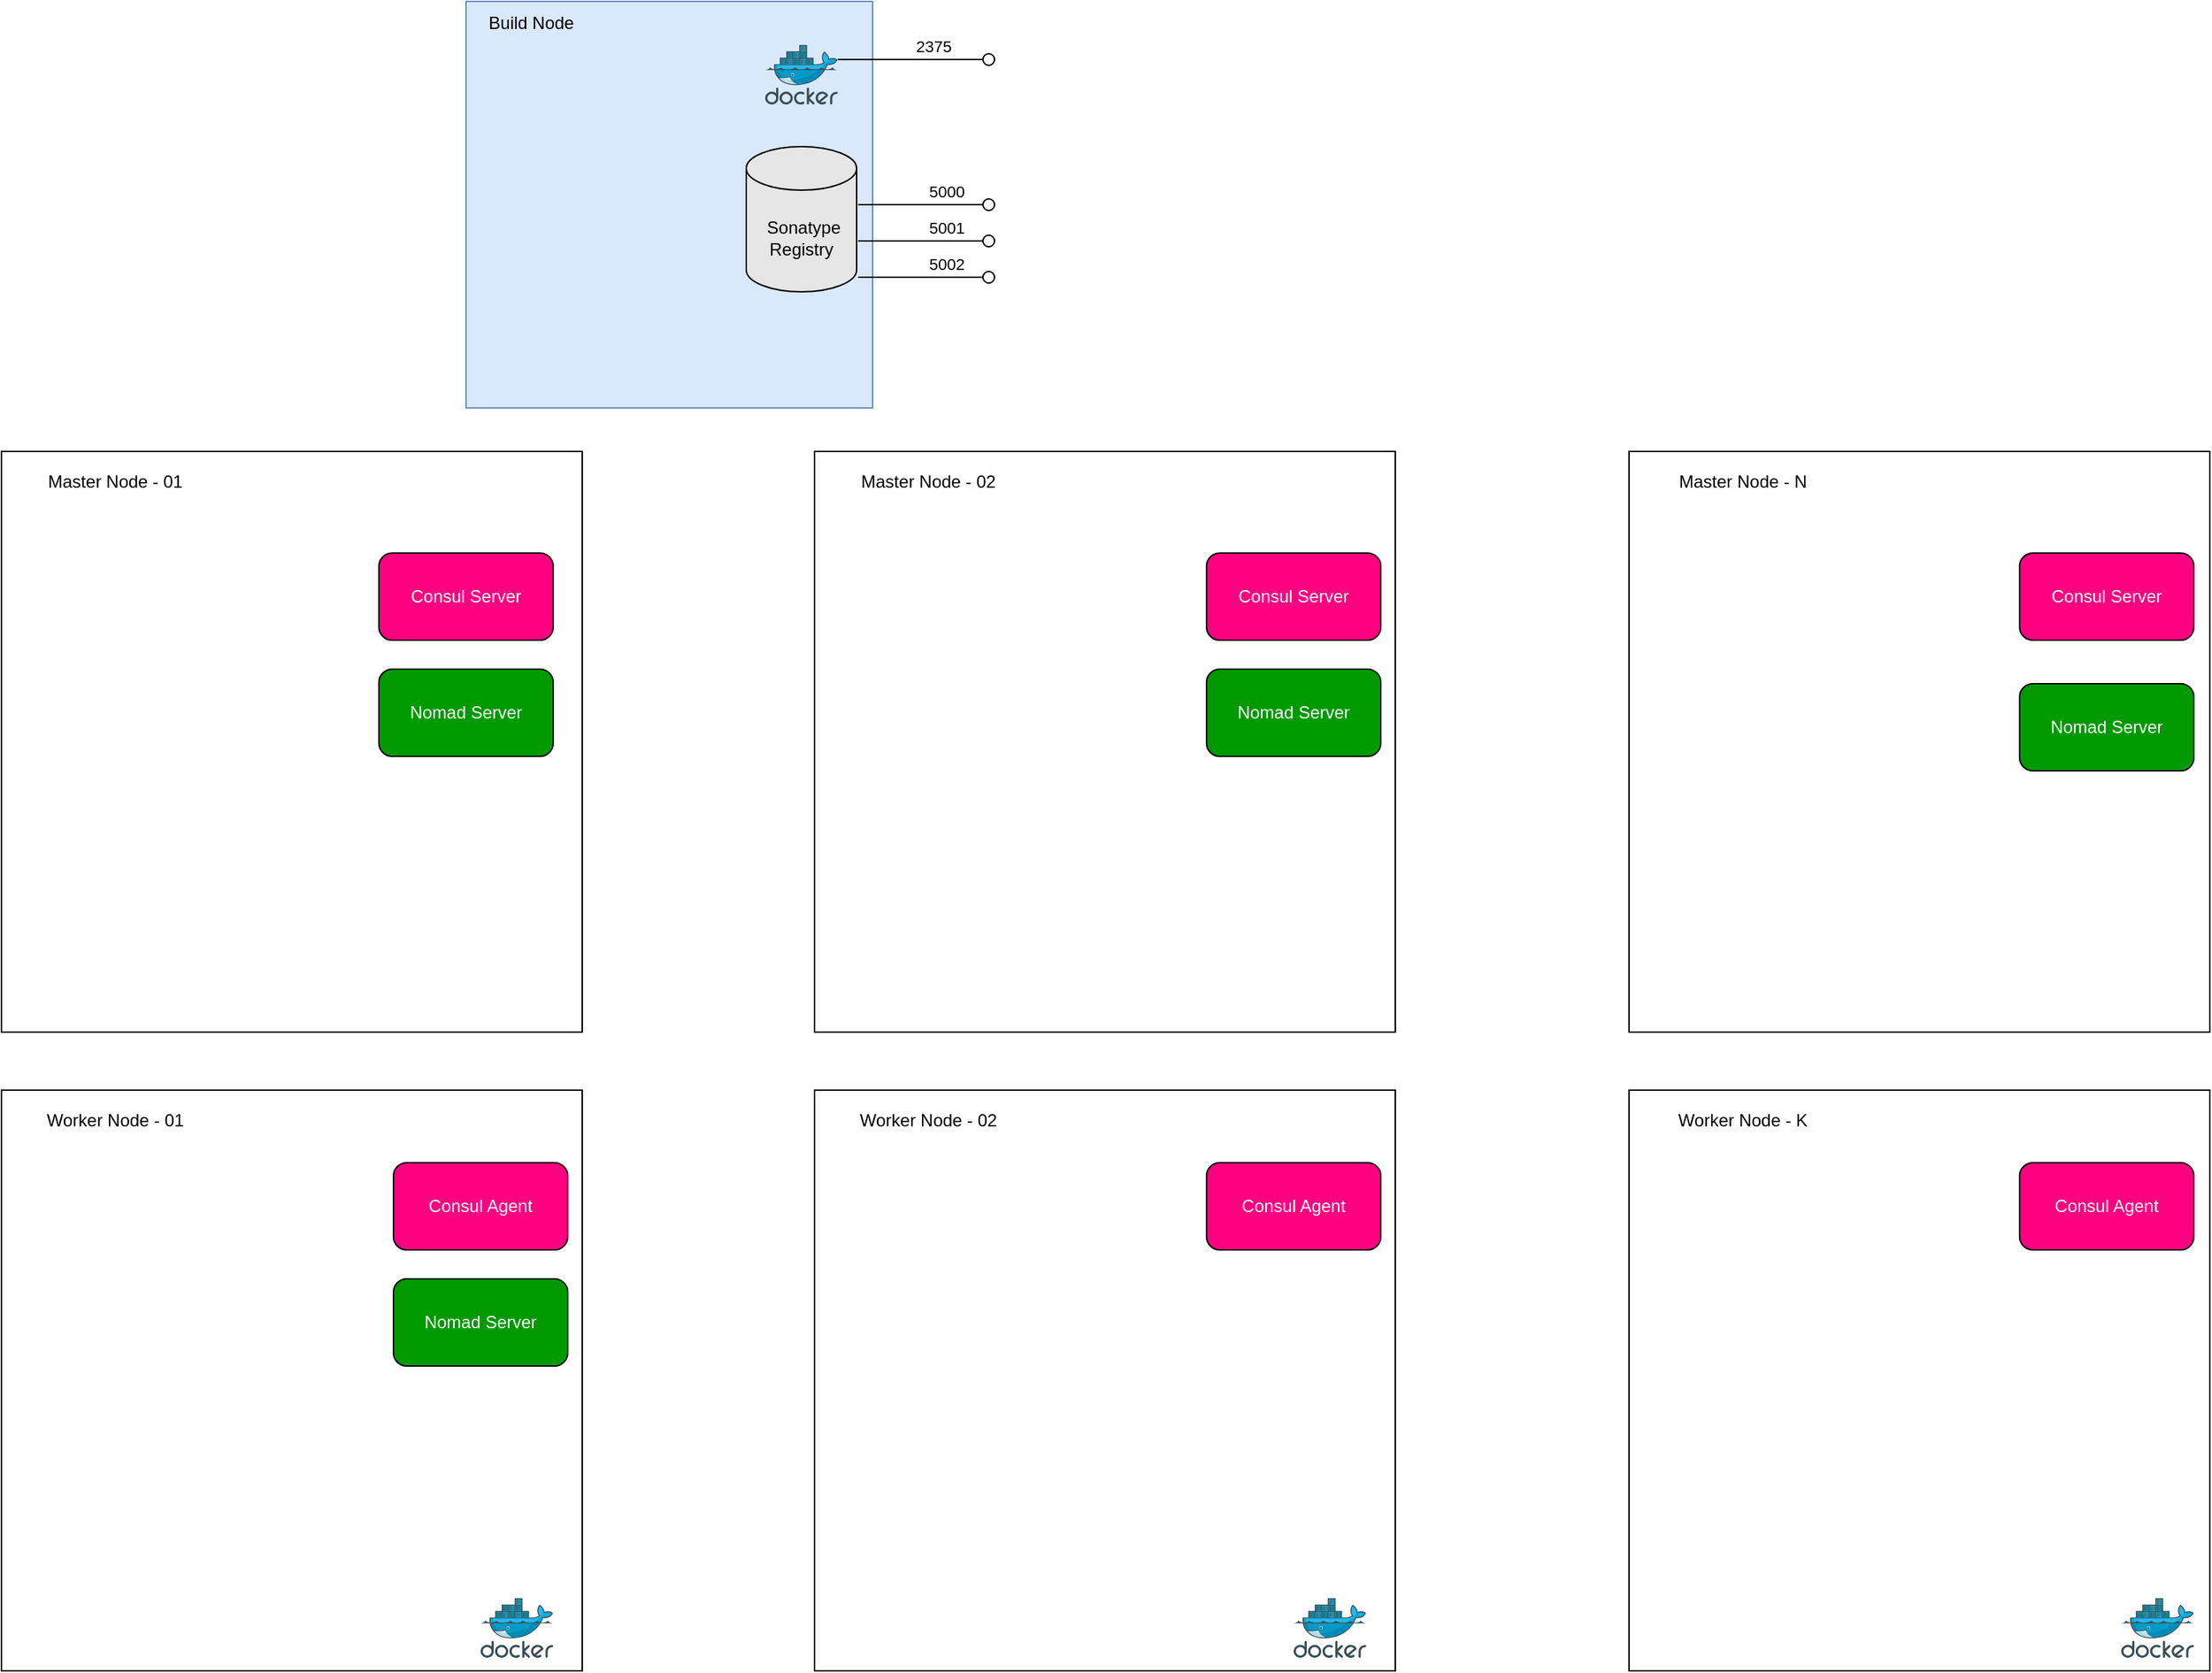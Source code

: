 <mxfile version="20.5.1" type="github">
  <diagram id="6FrJkTGqepBg1Tuwh8yL" name="Seite-1">
    <mxGraphModel dx="1758" dy="945" grid="1" gridSize="10" guides="1" tooltips="1" connect="1" arrows="1" fold="1" page="1" pageScale="1" pageWidth="827" pageHeight="1169" math="0" shadow="0">
      <root>
        <mxCell id="0" />
        <mxCell id="1" parent="0" />
        <mxCell id="x0Fxw4ORqw18cPwXKs9--8" value="" style="group;fillColor=#E6E6E6;" parent="1" vertex="1" connectable="0">
          <mxGeometry x="440" y="50" width="280" height="280" as="geometry" />
        </mxCell>
        <mxCell id="x0Fxw4ORqw18cPwXKs9--1" value="" style="whiteSpace=wrap;html=1;aspect=fixed;fillColor=#dae8fc;strokeColor=#6c8ebf;" parent="x0Fxw4ORqw18cPwXKs9--8" vertex="1">
          <mxGeometry width="280" height="280" as="geometry" />
        </mxCell>
        <mxCell id="x0Fxw4ORqw18cPwXKs9--7" value="Build Node" style="text;html=1;strokeColor=none;fillColor=none;align=center;verticalAlign=middle;whiteSpace=wrap;rounded=0;" parent="x0Fxw4ORqw18cPwXKs9--8" vertex="1">
          <mxGeometry width="90" height="30" as="geometry" />
        </mxCell>
        <mxCell id="Fz0lCOCFPgg_8n7OzY3J-1" value="" style="sketch=0;aspect=fixed;html=1;points=[];align=center;image;fontSize=12;image=img/lib/mscae/Docker.svg;labelPosition=center;verticalLabelPosition=top;verticalAlign=bottom;labelBackgroundColor=none;" vertex="1" parent="x0Fxw4ORqw18cPwXKs9--8">
          <mxGeometry x="206" y="30" width="50" height="41" as="geometry" />
        </mxCell>
        <mxCell id="Fz0lCOCFPgg_8n7OzY3J-4" value="&lt;span style=&quot;background-color: initial;&quot;&gt;&amp;nbsp;Sonatype Registry&lt;/span&gt;" style="shape=cylinder3;whiteSpace=wrap;html=1;boundedLbl=1;backgroundOutline=1;size=15;labelBackgroundColor=none;fontColor=none;fillColor=#E6E6E6;" vertex="1" parent="x0Fxw4ORqw18cPwXKs9--8">
          <mxGeometry x="193" y="100" width="76" height="100" as="geometry" />
        </mxCell>
        <mxCell id="x0Fxw4ORqw18cPwXKs9--10" value="" style="group" parent="1" vertex="1" connectable="0">
          <mxGeometry x="120" y="360" width="400" height="400" as="geometry" />
        </mxCell>
        <mxCell id="x0Fxw4ORqw18cPwXKs9--3" value="" style="whiteSpace=wrap;html=1;aspect=fixed;" parent="x0Fxw4ORqw18cPwXKs9--10" vertex="1">
          <mxGeometry width="400" height="400" as="geometry" />
        </mxCell>
        <mxCell id="x0Fxw4ORqw18cPwXKs9--9" value="Master Node - 01" style="text;html=1;strokeColor=none;fillColor=none;align=center;verticalAlign=middle;whiteSpace=wrap;rounded=0;" parent="x0Fxw4ORqw18cPwXKs9--10" vertex="1">
          <mxGeometry width="157.143" height="42.857" as="geometry" />
        </mxCell>
        <mxCell id="Fz0lCOCFPgg_8n7OzY3J-66" value="Consul Server" style="rounded=1;whiteSpace=wrap;html=1;labelBackgroundColor=none;fontColor=#FFFFFF;fillColor=#FF0080;" vertex="1" parent="x0Fxw4ORqw18cPwXKs9--10">
          <mxGeometry x="260" y="70" width="120" height="60" as="geometry" />
        </mxCell>
        <mxCell id="Fz0lCOCFPgg_8n7OzY3J-85" value="Nomad Server" style="rounded=1;whiteSpace=wrap;html=1;labelBackgroundColor=none;fontColor=#FFFFFF;fillColor=#009900;" vertex="1" parent="x0Fxw4ORqw18cPwXKs9--10">
          <mxGeometry x="260" y="150" width="120" height="60" as="geometry" />
        </mxCell>
        <mxCell id="Fz0lCOCFPgg_8n7OzY3J-6" value="2375" style="html=1;verticalAlign=bottom;labelBackgroundColor=none;endArrow=oval;endFill=0;endSize=8;rounded=0;fontColor=none;align=left;" edge="1" parent="1">
          <mxGeometry width="160" relative="1" as="geometry">
            <mxPoint x="696" y="90" as="sourcePoint" />
            <mxPoint x="800" y="90" as="targetPoint" />
          </mxGeometry>
        </mxCell>
        <mxCell id="Fz0lCOCFPgg_8n7OzY3J-7" value="5000" style="html=1;verticalAlign=bottom;labelBackgroundColor=none;endArrow=oval;endFill=0;endSize=8;rounded=0;fontColor=none;align=left;" edge="1" parent="1">
          <mxGeometry x="0.048" width="160" relative="1" as="geometry">
            <mxPoint x="710" y="190" as="sourcePoint" />
            <mxPoint x="800" y="190" as="targetPoint" />
            <mxPoint as="offset" />
          </mxGeometry>
        </mxCell>
        <mxCell id="Fz0lCOCFPgg_8n7OzY3J-8" value="5001" style="html=1;verticalAlign=bottom;labelBackgroundColor=none;endArrow=oval;endFill=0;endSize=8;rounded=0;fontColor=none;align=left;" edge="1" parent="1">
          <mxGeometry x="0.048" width="160" relative="1" as="geometry">
            <mxPoint x="710" y="215" as="sourcePoint" />
            <mxPoint x="800" y="215" as="targetPoint" />
            <mxPoint as="offset" />
          </mxGeometry>
        </mxCell>
        <mxCell id="Fz0lCOCFPgg_8n7OzY3J-10" value="5002" style="html=1;verticalAlign=bottom;labelBackgroundColor=none;endArrow=oval;endFill=0;endSize=8;rounded=0;fontColor=none;align=left;" edge="1" parent="1">
          <mxGeometry x="0.048" width="160" relative="1" as="geometry">
            <mxPoint x="710" y="240" as="sourcePoint" />
            <mxPoint x="800" y="240" as="targetPoint" />
            <mxPoint as="offset" />
          </mxGeometry>
        </mxCell>
        <mxCell id="Fz0lCOCFPgg_8n7OzY3J-45" value="" style="group" vertex="1" connectable="0" parent="1">
          <mxGeometry x="120" y="800" width="400" height="400" as="geometry" />
        </mxCell>
        <mxCell id="Fz0lCOCFPgg_8n7OzY3J-46" value="" style="whiteSpace=wrap;html=1;aspect=fixed;" vertex="1" parent="Fz0lCOCFPgg_8n7OzY3J-45">
          <mxGeometry width="400" height="400" as="geometry" />
        </mxCell>
        <mxCell id="Fz0lCOCFPgg_8n7OzY3J-47" value="Worker Node - 01" style="text;html=1;strokeColor=none;fillColor=none;align=center;verticalAlign=middle;whiteSpace=wrap;rounded=0;" vertex="1" parent="Fz0lCOCFPgg_8n7OzY3J-45">
          <mxGeometry width="157.143" height="42.857" as="geometry" />
        </mxCell>
        <mxCell id="Fz0lCOCFPgg_8n7OzY3J-60" value="" style="sketch=0;aspect=fixed;html=1;points=[];align=center;image;fontSize=12;image=img/lib/mscae/Docker.svg;labelPosition=center;verticalLabelPosition=top;verticalAlign=bottom;labelBackgroundColor=none;" vertex="1" parent="Fz0lCOCFPgg_8n7OzY3J-45">
          <mxGeometry x="330" y="350" width="50" height="41" as="geometry" />
        </mxCell>
        <mxCell id="Fz0lCOCFPgg_8n7OzY3J-77" value="Consul Agent" style="rounded=1;whiteSpace=wrap;html=1;labelBackgroundColor=none;fontColor=#FFFFFF;fillColor=#FF0080;" vertex="1" parent="Fz0lCOCFPgg_8n7OzY3J-45">
          <mxGeometry x="270" y="50" width="120" height="60" as="geometry" />
        </mxCell>
        <mxCell id="Fz0lCOCFPgg_8n7OzY3J-88" value="Nomad Server" style="rounded=1;whiteSpace=wrap;html=1;labelBackgroundColor=none;fontColor=#FFFFFF;fillColor=#009900;" vertex="1" parent="Fz0lCOCFPgg_8n7OzY3J-45">
          <mxGeometry x="270" y="130" width="120" height="60" as="geometry" />
        </mxCell>
        <mxCell id="Fz0lCOCFPgg_8n7OzY3J-48" value="" style="group" vertex="1" connectable="0" parent="1">
          <mxGeometry x="680" y="360" width="400" height="430" as="geometry" />
        </mxCell>
        <mxCell id="Fz0lCOCFPgg_8n7OzY3J-49" value="" style="whiteSpace=wrap;html=1;aspect=fixed;" vertex="1" parent="Fz0lCOCFPgg_8n7OzY3J-48">
          <mxGeometry width="400" height="400" as="geometry" />
        </mxCell>
        <mxCell id="Fz0lCOCFPgg_8n7OzY3J-50" value="Master Node - 02" style="text;html=1;strokeColor=none;fillColor=none;align=center;verticalAlign=middle;whiteSpace=wrap;rounded=0;" vertex="1" parent="Fz0lCOCFPgg_8n7OzY3J-48">
          <mxGeometry width="157.143" height="42.857" as="geometry" />
        </mxCell>
        <mxCell id="Fz0lCOCFPgg_8n7OzY3J-67" value="Consul Server" style="rounded=1;whiteSpace=wrap;html=1;labelBackgroundColor=none;fontColor=#FFFFFF;fillColor=#FF0080;" vertex="1" parent="Fz0lCOCFPgg_8n7OzY3J-48">
          <mxGeometry x="270" y="70" width="120" height="60" as="geometry" />
        </mxCell>
        <mxCell id="Fz0lCOCFPgg_8n7OzY3J-86" value="Nomad Server" style="rounded=1;whiteSpace=wrap;html=1;labelBackgroundColor=none;fontColor=#FFFFFF;fillColor=#009900;" vertex="1" parent="Fz0lCOCFPgg_8n7OzY3J-48">
          <mxGeometry x="270" y="150" width="120" height="60" as="geometry" />
        </mxCell>
        <mxCell id="Fz0lCOCFPgg_8n7OzY3J-51" value="" style="group" vertex="1" connectable="0" parent="1">
          <mxGeometry x="1241" y="360" width="400" height="400" as="geometry" />
        </mxCell>
        <mxCell id="Fz0lCOCFPgg_8n7OzY3J-52" value="" style="whiteSpace=wrap;html=1;aspect=fixed;" vertex="1" parent="Fz0lCOCFPgg_8n7OzY3J-51">
          <mxGeometry width="400" height="400" as="geometry" />
        </mxCell>
        <mxCell id="Fz0lCOCFPgg_8n7OzY3J-53" value="Master Node - N" style="text;html=1;strokeColor=none;fillColor=none;align=center;verticalAlign=middle;whiteSpace=wrap;rounded=0;" vertex="1" parent="Fz0lCOCFPgg_8n7OzY3J-51">
          <mxGeometry width="157.143" height="42.857" as="geometry" />
        </mxCell>
        <mxCell id="Fz0lCOCFPgg_8n7OzY3J-68" value="Consul Server" style="rounded=1;whiteSpace=wrap;html=1;labelBackgroundColor=none;fontColor=#FFFFFF;fillColor=#FF0080;" vertex="1" parent="Fz0lCOCFPgg_8n7OzY3J-51">
          <mxGeometry x="269" y="70" width="120" height="60" as="geometry" />
        </mxCell>
        <mxCell id="Fz0lCOCFPgg_8n7OzY3J-87" value="Nomad Server" style="rounded=1;whiteSpace=wrap;html=1;labelBackgroundColor=none;fontColor=#FFFFFF;fillColor=#009900;" vertex="1" parent="Fz0lCOCFPgg_8n7OzY3J-51">
          <mxGeometry x="269" y="160" width="120" height="60" as="geometry" />
        </mxCell>
        <mxCell id="Fz0lCOCFPgg_8n7OzY3J-54" value="" style="group" vertex="1" connectable="0" parent="1">
          <mxGeometry x="680" y="800" width="400" height="400" as="geometry" />
        </mxCell>
        <mxCell id="Fz0lCOCFPgg_8n7OzY3J-55" value="" style="whiteSpace=wrap;html=1;aspect=fixed;" vertex="1" parent="Fz0lCOCFPgg_8n7OzY3J-54">
          <mxGeometry width="400" height="400" as="geometry" />
        </mxCell>
        <mxCell id="Fz0lCOCFPgg_8n7OzY3J-56" value="Worker Node - 02" style="text;html=1;strokeColor=none;fillColor=none;align=center;verticalAlign=middle;whiteSpace=wrap;rounded=0;" vertex="1" parent="Fz0lCOCFPgg_8n7OzY3J-54">
          <mxGeometry width="157.143" height="42.857" as="geometry" />
        </mxCell>
        <mxCell id="Fz0lCOCFPgg_8n7OzY3J-61" value="" style="sketch=0;aspect=fixed;html=1;points=[];align=center;image;fontSize=12;image=img/lib/mscae/Docker.svg;labelPosition=center;verticalLabelPosition=top;verticalAlign=bottom;labelBackgroundColor=none;" vertex="1" parent="Fz0lCOCFPgg_8n7OzY3J-54">
          <mxGeometry x="330" y="350" width="50" height="41" as="geometry" />
        </mxCell>
        <mxCell id="Fz0lCOCFPgg_8n7OzY3J-84" value="Consul Agent" style="rounded=1;whiteSpace=wrap;html=1;labelBackgroundColor=none;fontColor=#FFFFFF;fillColor=#FF0080;" vertex="1" parent="Fz0lCOCFPgg_8n7OzY3J-54">
          <mxGeometry x="270" y="50" width="120" height="60" as="geometry" />
        </mxCell>
        <mxCell id="Fz0lCOCFPgg_8n7OzY3J-57" value="" style="group" vertex="1" connectable="0" parent="1">
          <mxGeometry x="1241" y="800" width="400" height="400" as="geometry" />
        </mxCell>
        <mxCell id="Fz0lCOCFPgg_8n7OzY3J-58" value="" style="whiteSpace=wrap;html=1;aspect=fixed;" vertex="1" parent="Fz0lCOCFPgg_8n7OzY3J-57">
          <mxGeometry width="400" height="400" as="geometry" />
        </mxCell>
        <mxCell id="Fz0lCOCFPgg_8n7OzY3J-59" value="Worker Node - K" style="text;html=1;strokeColor=none;fillColor=none;align=center;verticalAlign=middle;whiteSpace=wrap;rounded=0;" vertex="1" parent="Fz0lCOCFPgg_8n7OzY3J-57">
          <mxGeometry width="157.143" height="42.857" as="geometry" />
        </mxCell>
        <mxCell id="Fz0lCOCFPgg_8n7OzY3J-62" value="" style="sketch=0;aspect=fixed;html=1;points=[];align=center;image;fontSize=12;image=img/lib/mscae/Docker.svg;labelPosition=center;verticalLabelPosition=top;verticalAlign=bottom;labelBackgroundColor=none;" vertex="1" parent="Fz0lCOCFPgg_8n7OzY3J-57">
          <mxGeometry x="339" y="350" width="50" height="41" as="geometry" />
        </mxCell>
        <mxCell id="Fz0lCOCFPgg_8n7OzY3J-83" value="Consul Agent" style="rounded=1;whiteSpace=wrap;html=1;labelBackgroundColor=none;fontColor=#FFFFFF;fillColor=#FF0080;" vertex="1" parent="Fz0lCOCFPgg_8n7OzY3J-57">
          <mxGeometry x="269" y="50" width="120" height="60" as="geometry" />
        </mxCell>
      </root>
    </mxGraphModel>
  </diagram>
</mxfile>

